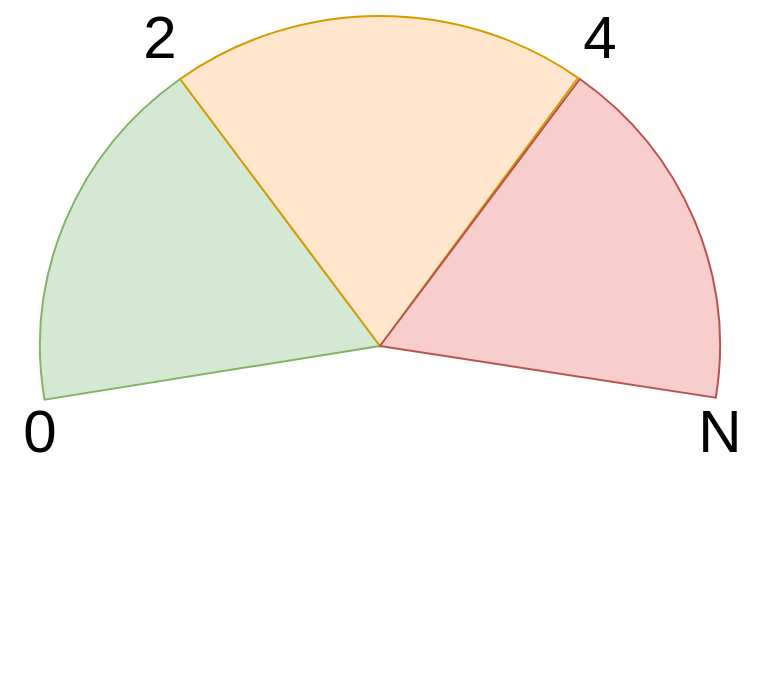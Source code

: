 <mxfile version="10.7.7" type="device"><diagram id="FbK8ZS2-NTpeXZP-e08Z" name="Page-1"><mxGraphModel dx="1078" dy="962" grid="1" gridSize="10" guides="1" tooltips="1" connect="1" arrows="1" fold="1" page="1" pageScale="1" pageWidth="1169" pageHeight="827" math="0" shadow="0"><root><mxCell id="0"/><mxCell id="1" parent="0"/><mxCell id="xNb8tdowpSHfonZPN2v0-6" value="" style="verticalLabelPosition=bottom;verticalAlign=top;html=1;shape=mxgraph.basic.pie;startAngle=0.724;endAngle=0.9;fillColor=#d5e8d4;strokeColor=#82b366;" vertex="1" parent="1"><mxGeometry x="310" y="210" width="340" height="330" as="geometry"/></mxCell><mxCell id="xNb8tdowpSHfonZPN2v0-7" value="" style="verticalLabelPosition=bottom;verticalAlign=top;html=1;shape=mxgraph.basic.pie;startAngle=0.9;endAngle=0.099;fillColor=#ffe6cc;strokeColor=#d79b00;" vertex="1" parent="1"><mxGeometry x="310" y="210" width="340" height="330" as="geometry"/></mxCell><mxCell id="xNb8tdowpSHfonZPN2v0-8" value="" style="verticalLabelPosition=bottom;verticalAlign=top;html=1;shape=mxgraph.basic.pie;startAngle=0.1;endAngle=0.275;fillColor=#f8cecc;strokeColor=#b85450;" vertex="1" parent="1"><mxGeometry x="310" y="210" width="340" height="330" as="geometry"/></mxCell><mxCell id="xNb8tdowpSHfonZPN2v0-9" value="0" style="text;html=1;strokeColor=none;fillColor=none;align=center;verticalAlign=middle;whiteSpace=wrap;rounded=0;fontSize=30;" vertex="1" parent="1"><mxGeometry x="290" y="407" width="40" height="20" as="geometry"/></mxCell><mxCell id="xNb8tdowpSHfonZPN2v0-10" value="2" style="text;html=1;strokeColor=none;fillColor=none;align=center;verticalAlign=middle;whiteSpace=wrap;rounded=0;fontSize=30;" vertex="1" parent="1"><mxGeometry x="350" y="210" width="40" height="20" as="geometry"/></mxCell><mxCell id="xNb8tdowpSHfonZPN2v0-11" value="4" style="text;html=1;strokeColor=none;fillColor=none;align=center;verticalAlign=middle;whiteSpace=wrap;rounded=0;fontSize=30;" vertex="1" parent="1"><mxGeometry x="570" y="210" width="40" height="20" as="geometry"/></mxCell><mxCell id="xNb8tdowpSHfonZPN2v0-12" value="N" style="text;html=1;strokeColor=none;fillColor=none;align=center;verticalAlign=middle;whiteSpace=wrap;rounded=0;fontSize=30;" vertex="1" parent="1"><mxGeometry x="630" y="407" width="40" height="20" as="geometry"/></mxCell></root></mxGraphModel></diagram></mxfile>